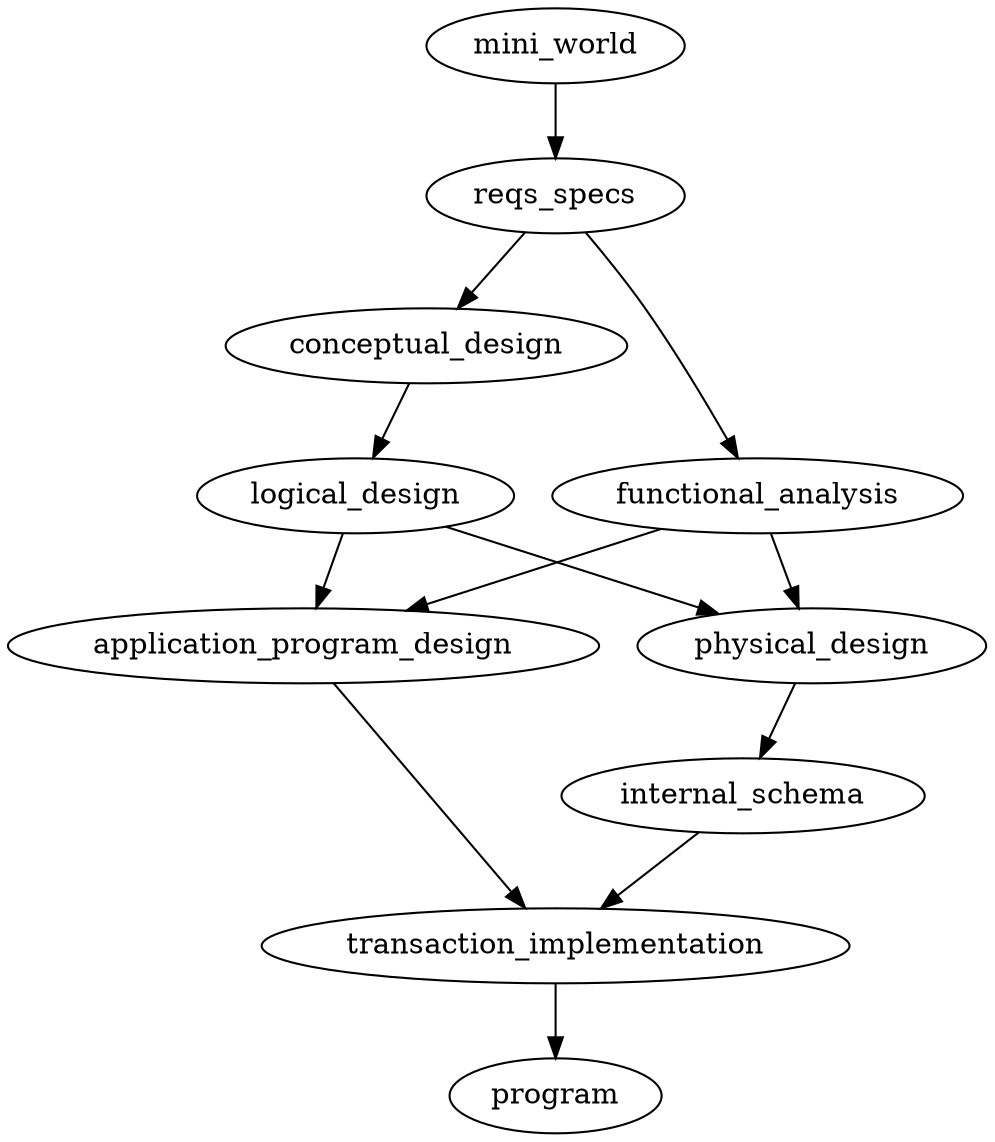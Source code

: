 digraph G {
 mini_world -> reqs_specs -> conceptual_design -> logical_design -> physical_design
reqs_specs -> functional_analysis -> physical_design
functional_analysis -> application_program_design -> transaction_implementation -> program
logical_design -> application_program_design
physical_design -> internal_schema -> transaction_implementation
}